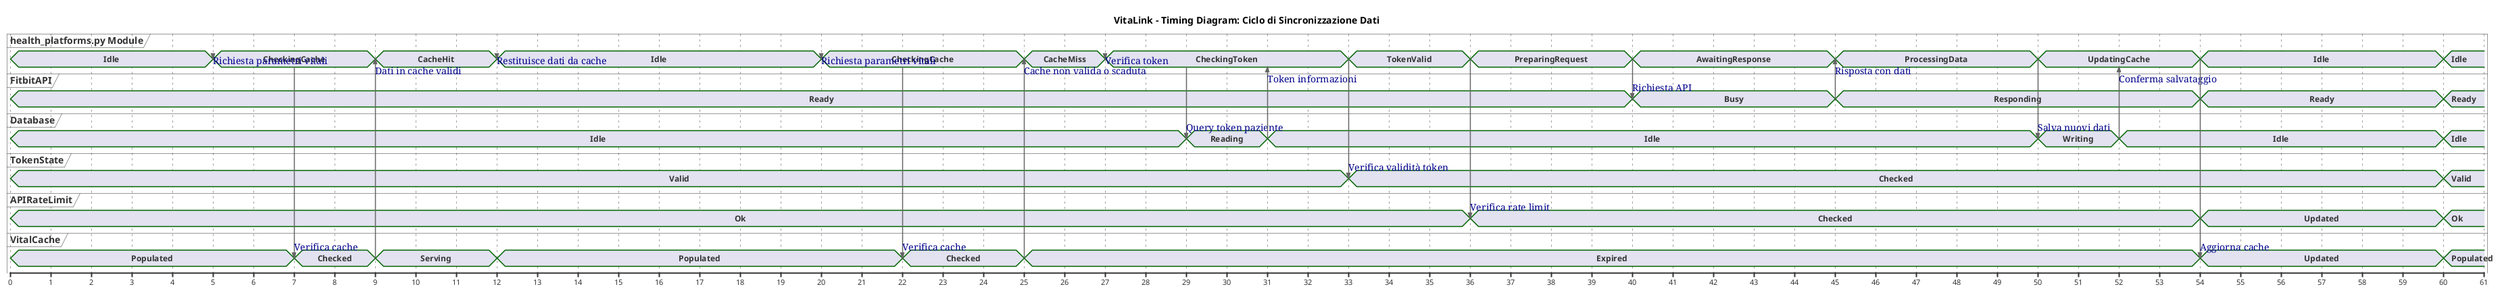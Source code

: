 @startuml VitaLink - Timing Diagram

' Stile e configurazione
skinparam BackgroundColor white
skinparam LineColor black
skinparam sequenceArrowColor #666666

title VitaLink - Timing Diagram: Ciclo di Sincronizzazione Dati

' Scale temporale
scale 1 as 60 pixels

' Attori/componenti
concise "health_platforms.py Module" as Health
concise "FitbitAPI" as Fitbit
concise "Database" as DB
concise "TokenState" as Token
concise "APIRateLimit" as RateLimit
concise "VitalCache" as Cache

' Timeline
@0
Health is Idle
Fitbit is Ready
DB is Idle
Token is Valid
RateLimit is Ok
Cache is Populated

' Richiesta 1 - Cache hit
@5
Health -> Health : Richiesta parametri vitali
Health is CheckingCache

@7
Health -> Cache : Verifica cache
Cache is Checked

@9
Cache -> Health : Dati in cache validi
Health is CacheHit
Cache is Serving

@12
Health -> Health : Restituisce dati da cache
Health is Idle
Cache is Populated

' Richiesta 2 - Cache miss, chiamata API
@20
Health -> Health : Richiesta parametri vitali
Health is CheckingCache

@22
Health -> Cache : Verifica cache
Cache is Checked

@25
Cache -> Health : Cache non valida o scaduta
Health is CacheMiss
Cache is Expired

@27
Health -> Health : Verifica token
Health is CheckingToken

@29
Health -> DB : Query token paziente
DB is Reading

@31
DB -> Health : Token informazioni
DB is Idle

@33
Health -> Token : Verifica validità token
Token is Checked 
Health is TokenValid
Token is Valid

@36
Health -> RateLimit : Verifica rate limit
RateLimit is Checked
Health is PreparingRequest
RateLimit is Ok

@40
Health -> Fitbit : Richiesta API
Fitbit is Busy
Health is AwaitingResponse

@45
Fitbit -> Health : Risposta con dati
Fitbit is Responding
Health is ProcessingData

@50
Health -> DB : Salva nuovi dati
DB is Writing
Health is UpdatingCache

@52
DB -> Health : Conferma salvataggio
DB is Idle

@54
Health -> Cache : Aggiorna cache
Cache is Updated
RateLimit is Updated
Health is Idle
Fitbit is Ready
Cache is Populated

@60
Health is Idle
Fitbit is Ready
DB is Idle
Token is Valid
RateLimit is Ok
Cache is Populated

@enduml
